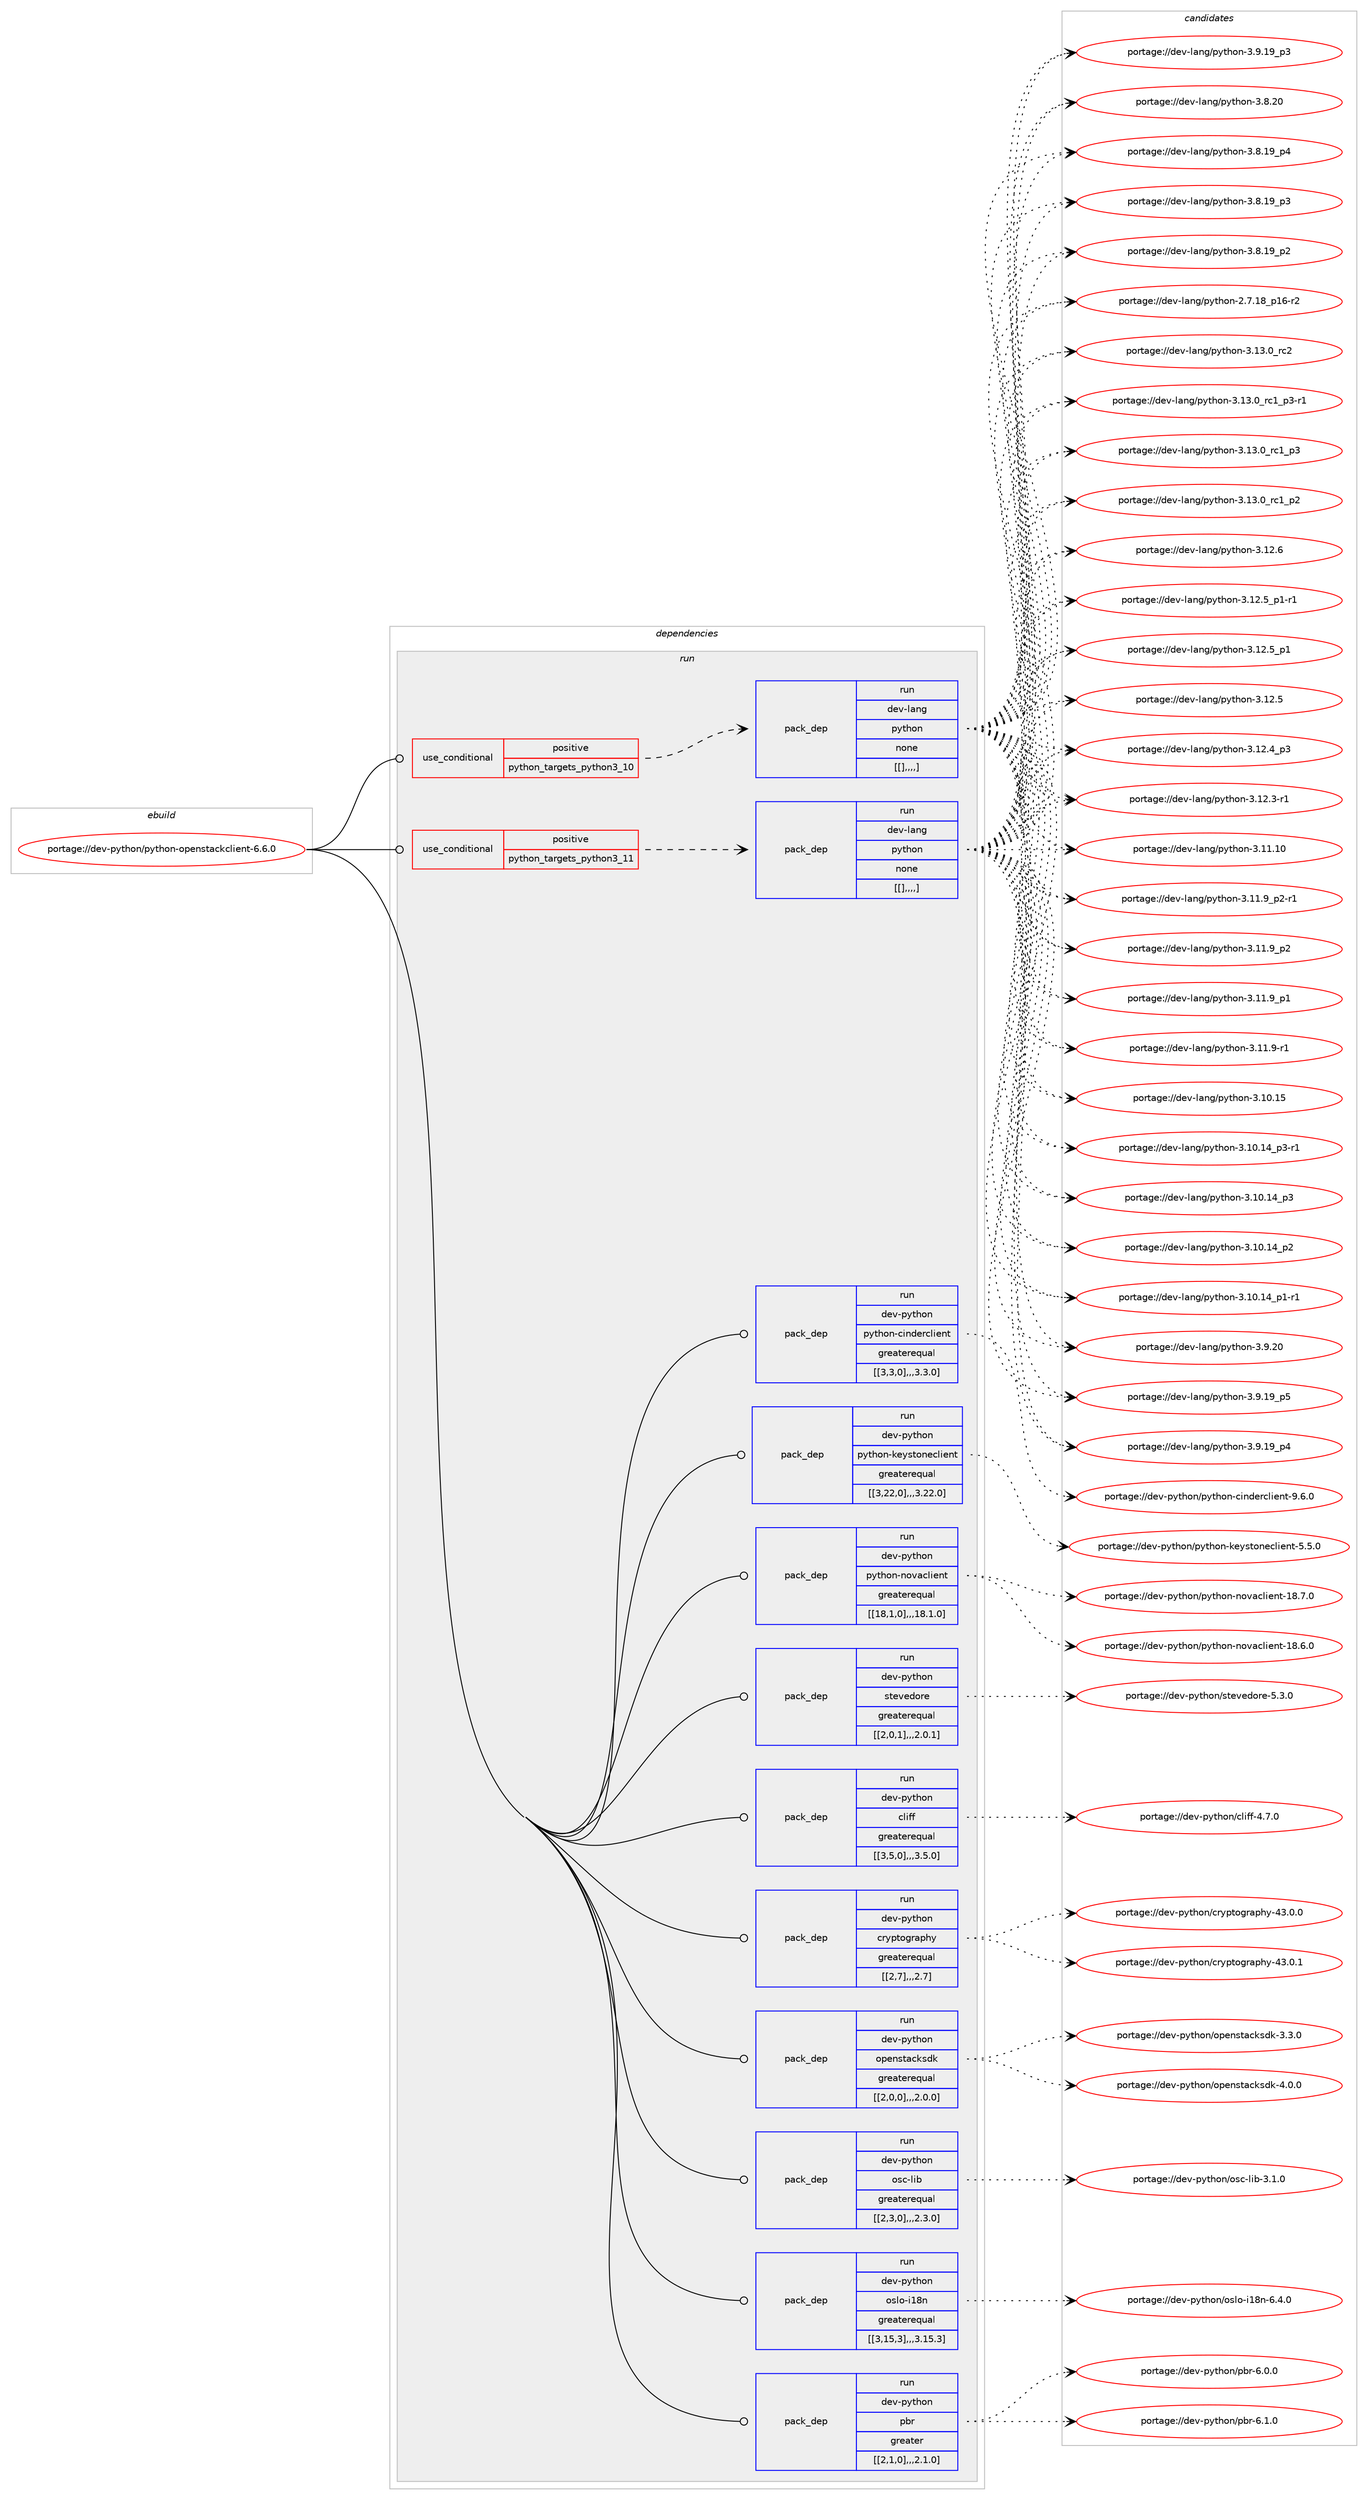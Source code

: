 digraph prolog {

# *************
# Graph options
# *************

newrank=true;
concentrate=true;
compound=true;
graph [rankdir=LR,fontname=Helvetica,fontsize=10,ranksep=1.5];#, ranksep=2.5, nodesep=0.2];
edge  [arrowhead=vee];
node  [fontname=Helvetica,fontsize=10];

# **********
# The ebuild
# **********

subgraph cluster_leftcol {
color=gray;
label=<<i>ebuild</i>>;
id [label="portage://dev-python/python-openstackclient-6.6.0", color=red, width=4, href="../dev-python/python-openstackclient-6.6.0.svg"];
}

# ****************
# The dependencies
# ****************

subgraph cluster_midcol {
color=gray;
label=<<i>dependencies</i>>;
subgraph cluster_compile {
fillcolor="#eeeeee";
style=filled;
label=<<i>compile</i>>;
}
subgraph cluster_compileandrun {
fillcolor="#eeeeee";
style=filled;
label=<<i>compile and run</i>>;
}
subgraph cluster_run {
fillcolor="#eeeeee";
style=filled;
label=<<i>run</i>>;
subgraph cond39273 {
dependency162137 [label=<<TABLE BORDER="0" CELLBORDER="1" CELLSPACING="0" CELLPADDING="4"><TR><TD ROWSPAN="3" CELLPADDING="10">use_conditional</TD></TR><TR><TD>positive</TD></TR><TR><TD>python_targets_python3_10</TD></TR></TABLE>>, shape=none, color=red];
subgraph pack121607 {
dependency162138 [label=<<TABLE BORDER="0" CELLBORDER="1" CELLSPACING="0" CELLPADDING="4" WIDTH="220"><TR><TD ROWSPAN="6" CELLPADDING="30">pack_dep</TD></TR><TR><TD WIDTH="110">run</TD></TR><TR><TD>dev-lang</TD></TR><TR><TD>python</TD></TR><TR><TD>none</TD></TR><TR><TD>[[],,,,]</TD></TR></TABLE>>, shape=none, color=blue];
}
dependency162137:e -> dependency162138:w [weight=20,style="dashed",arrowhead="vee"];
}
id:e -> dependency162137:w [weight=20,style="solid",arrowhead="odot"];
subgraph cond39274 {
dependency162139 [label=<<TABLE BORDER="0" CELLBORDER="1" CELLSPACING="0" CELLPADDING="4"><TR><TD ROWSPAN="3" CELLPADDING="10">use_conditional</TD></TR><TR><TD>positive</TD></TR><TR><TD>python_targets_python3_11</TD></TR></TABLE>>, shape=none, color=red];
subgraph pack121608 {
dependency162140 [label=<<TABLE BORDER="0" CELLBORDER="1" CELLSPACING="0" CELLPADDING="4" WIDTH="220"><TR><TD ROWSPAN="6" CELLPADDING="30">pack_dep</TD></TR><TR><TD WIDTH="110">run</TD></TR><TR><TD>dev-lang</TD></TR><TR><TD>python</TD></TR><TR><TD>none</TD></TR><TR><TD>[[],,,,]</TD></TR></TABLE>>, shape=none, color=blue];
}
dependency162139:e -> dependency162140:w [weight=20,style="dashed",arrowhead="vee"];
}
id:e -> dependency162139:w [weight=20,style="solid",arrowhead="odot"];
subgraph pack121609 {
dependency162141 [label=<<TABLE BORDER="0" CELLBORDER="1" CELLSPACING="0" CELLPADDING="4" WIDTH="220"><TR><TD ROWSPAN="6" CELLPADDING="30">pack_dep</TD></TR><TR><TD WIDTH="110">run</TD></TR><TR><TD>dev-python</TD></TR><TR><TD>cliff</TD></TR><TR><TD>greaterequal</TD></TR><TR><TD>[[3,5,0],,,3.5.0]</TD></TR></TABLE>>, shape=none, color=blue];
}
id:e -> dependency162141:w [weight=20,style="solid",arrowhead="odot"];
subgraph pack121610 {
dependency162142 [label=<<TABLE BORDER="0" CELLBORDER="1" CELLSPACING="0" CELLPADDING="4" WIDTH="220"><TR><TD ROWSPAN="6" CELLPADDING="30">pack_dep</TD></TR><TR><TD WIDTH="110">run</TD></TR><TR><TD>dev-python</TD></TR><TR><TD>cryptography</TD></TR><TR><TD>greaterequal</TD></TR><TR><TD>[[2,7],,,2.7]</TD></TR></TABLE>>, shape=none, color=blue];
}
id:e -> dependency162142:w [weight=20,style="solid",arrowhead="odot"];
subgraph pack121611 {
dependency162143 [label=<<TABLE BORDER="0" CELLBORDER="1" CELLSPACING="0" CELLPADDING="4" WIDTH="220"><TR><TD ROWSPAN="6" CELLPADDING="30">pack_dep</TD></TR><TR><TD WIDTH="110">run</TD></TR><TR><TD>dev-python</TD></TR><TR><TD>openstacksdk</TD></TR><TR><TD>greaterequal</TD></TR><TR><TD>[[2,0,0],,,2.0.0]</TD></TR></TABLE>>, shape=none, color=blue];
}
id:e -> dependency162143:w [weight=20,style="solid",arrowhead="odot"];
subgraph pack121612 {
dependency162144 [label=<<TABLE BORDER="0" CELLBORDER="1" CELLSPACING="0" CELLPADDING="4" WIDTH="220"><TR><TD ROWSPAN="6" CELLPADDING="30">pack_dep</TD></TR><TR><TD WIDTH="110">run</TD></TR><TR><TD>dev-python</TD></TR><TR><TD>osc-lib</TD></TR><TR><TD>greaterequal</TD></TR><TR><TD>[[2,3,0],,,2.3.0]</TD></TR></TABLE>>, shape=none, color=blue];
}
id:e -> dependency162144:w [weight=20,style="solid",arrowhead="odot"];
subgraph pack121613 {
dependency162145 [label=<<TABLE BORDER="0" CELLBORDER="1" CELLSPACING="0" CELLPADDING="4" WIDTH="220"><TR><TD ROWSPAN="6" CELLPADDING="30">pack_dep</TD></TR><TR><TD WIDTH="110">run</TD></TR><TR><TD>dev-python</TD></TR><TR><TD>oslo-i18n</TD></TR><TR><TD>greaterequal</TD></TR><TR><TD>[[3,15,3],,,3.15.3]</TD></TR></TABLE>>, shape=none, color=blue];
}
id:e -> dependency162145:w [weight=20,style="solid",arrowhead="odot"];
subgraph pack121614 {
dependency162146 [label=<<TABLE BORDER="0" CELLBORDER="1" CELLSPACING="0" CELLPADDING="4" WIDTH="220"><TR><TD ROWSPAN="6" CELLPADDING="30">pack_dep</TD></TR><TR><TD WIDTH="110">run</TD></TR><TR><TD>dev-python</TD></TR><TR><TD>pbr</TD></TR><TR><TD>greater</TD></TR><TR><TD>[[2,1,0],,,2.1.0]</TD></TR></TABLE>>, shape=none, color=blue];
}
id:e -> dependency162146:w [weight=20,style="solid",arrowhead="odot"];
subgraph pack121615 {
dependency162147 [label=<<TABLE BORDER="0" CELLBORDER="1" CELLSPACING="0" CELLPADDING="4" WIDTH="220"><TR><TD ROWSPAN="6" CELLPADDING="30">pack_dep</TD></TR><TR><TD WIDTH="110">run</TD></TR><TR><TD>dev-python</TD></TR><TR><TD>python-cinderclient</TD></TR><TR><TD>greaterequal</TD></TR><TR><TD>[[3,3,0],,,3.3.0]</TD></TR></TABLE>>, shape=none, color=blue];
}
id:e -> dependency162147:w [weight=20,style="solid",arrowhead="odot"];
subgraph pack121616 {
dependency162148 [label=<<TABLE BORDER="0" CELLBORDER="1" CELLSPACING="0" CELLPADDING="4" WIDTH="220"><TR><TD ROWSPAN="6" CELLPADDING="30">pack_dep</TD></TR><TR><TD WIDTH="110">run</TD></TR><TR><TD>dev-python</TD></TR><TR><TD>python-keystoneclient</TD></TR><TR><TD>greaterequal</TD></TR><TR><TD>[[3,22,0],,,3.22.0]</TD></TR></TABLE>>, shape=none, color=blue];
}
id:e -> dependency162148:w [weight=20,style="solid",arrowhead="odot"];
subgraph pack121617 {
dependency162149 [label=<<TABLE BORDER="0" CELLBORDER="1" CELLSPACING="0" CELLPADDING="4" WIDTH="220"><TR><TD ROWSPAN="6" CELLPADDING="30">pack_dep</TD></TR><TR><TD WIDTH="110">run</TD></TR><TR><TD>dev-python</TD></TR><TR><TD>python-novaclient</TD></TR><TR><TD>greaterequal</TD></TR><TR><TD>[[18,1,0],,,18.1.0]</TD></TR></TABLE>>, shape=none, color=blue];
}
id:e -> dependency162149:w [weight=20,style="solid",arrowhead="odot"];
subgraph pack121618 {
dependency162150 [label=<<TABLE BORDER="0" CELLBORDER="1" CELLSPACING="0" CELLPADDING="4" WIDTH="220"><TR><TD ROWSPAN="6" CELLPADDING="30">pack_dep</TD></TR><TR><TD WIDTH="110">run</TD></TR><TR><TD>dev-python</TD></TR><TR><TD>stevedore</TD></TR><TR><TD>greaterequal</TD></TR><TR><TD>[[2,0,1],,,2.0.1]</TD></TR></TABLE>>, shape=none, color=blue];
}
id:e -> dependency162150:w [weight=20,style="solid",arrowhead="odot"];
}
}

# **************
# The candidates
# **************

subgraph cluster_choices {
rank=same;
color=gray;
label=<<i>candidates</i>>;

subgraph choice121607 {
color=black;
nodesep=1;
choice10010111845108971101034711212111610411111045514649514648951149950 [label="portage://dev-lang/python-3.13.0_rc2", color=red, width=4,href="../dev-lang/python-3.13.0_rc2.svg"];
choice1001011184510897110103471121211161041111104551464951464895114994995112514511449 [label="portage://dev-lang/python-3.13.0_rc1_p3-r1", color=red, width=4,href="../dev-lang/python-3.13.0_rc1_p3-r1.svg"];
choice100101118451089711010347112121116104111110455146495146489511499499511251 [label="portage://dev-lang/python-3.13.0_rc1_p3", color=red, width=4,href="../dev-lang/python-3.13.0_rc1_p3.svg"];
choice100101118451089711010347112121116104111110455146495146489511499499511250 [label="portage://dev-lang/python-3.13.0_rc1_p2", color=red, width=4,href="../dev-lang/python-3.13.0_rc1_p2.svg"];
choice10010111845108971101034711212111610411111045514649504654 [label="portage://dev-lang/python-3.12.6", color=red, width=4,href="../dev-lang/python-3.12.6.svg"];
choice1001011184510897110103471121211161041111104551464950465395112494511449 [label="portage://dev-lang/python-3.12.5_p1-r1", color=red, width=4,href="../dev-lang/python-3.12.5_p1-r1.svg"];
choice100101118451089711010347112121116104111110455146495046539511249 [label="portage://dev-lang/python-3.12.5_p1", color=red, width=4,href="../dev-lang/python-3.12.5_p1.svg"];
choice10010111845108971101034711212111610411111045514649504653 [label="portage://dev-lang/python-3.12.5", color=red, width=4,href="../dev-lang/python-3.12.5.svg"];
choice100101118451089711010347112121116104111110455146495046529511251 [label="portage://dev-lang/python-3.12.4_p3", color=red, width=4,href="../dev-lang/python-3.12.4_p3.svg"];
choice100101118451089711010347112121116104111110455146495046514511449 [label="portage://dev-lang/python-3.12.3-r1", color=red, width=4,href="../dev-lang/python-3.12.3-r1.svg"];
choice1001011184510897110103471121211161041111104551464949464948 [label="portage://dev-lang/python-3.11.10", color=red, width=4,href="../dev-lang/python-3.11.10.svg"];
choice1001011184510897110103471121211161041111104551464949465795112504511449 [label="portage://dev-lang/python-3.11.9_p2-r1", color=red, width=4,href="../dev-lang/python-3.11.9_p2-r1.svg"];
choice100101118451089711010347112121116104111110455146494946579511250 [label="portage://dev-lang/python-3.11.9_p2", color=red, width=4,href="../dev-lang/python-3.11.9_p2.svg"];
choice100101118451089711010347112121116104111110455146494946579511249 [label="portage://dev-lang/python-3.11.9_p1", color=red, width=4,href="../dev-lang/python-3.11.9_p1.svg"];
choice100101118451089711010347112121116104111110455146494946574511449 [label="portage://dev-lang/python-3.11.9-r1", color=red, width=4,href="../dev-lang/python-3.11.9-r1.svg"];
choice1001011184510897110103471121211161041111104551464948464953 [label="portage://dev-lang/python-3.10.15", color=red, width=4,href="../dev-lang/python-3.10.15.svg"];
choice100101118451089711010347112121116104111110455146494846495295112514511449 [label="portage://dev-lang/python-3.10.14_p3-r1", color=red, width=4,href="../dev-lang/python-3.10.14_p3-r1.svg"];
choice10010111845108971101034711212111610411111045514649484649529511251 [label="portage://dev-lang/python-3.10.14_p3", color=red, width=4,href="../dev-lang/python-3.10.14_p3.svg"];
choice10010111845108971101034711212111610411111045514649484649529511250 [label="portage://dev-lang/python-3.10.14_p2", color=red, width=4,href="../dev-lang/python-3.10.14_p2.svg"];
choice100101118451089711010347112121116104111110455146494846495295112494511449 [label="portage://dev-lang/python-3.10.14_p1-r1", color=red, width=4,href="../dev-lang/python-3.10.14_p1-r1.svg"];
choice10010111845108971101034711212111610411111045514657465048 [label="portage://dev-lang/python-3.9.20", color=red, width=4,href="../dev-lang/python-3.9.20.svg"];
choice100101118451089711010347112121116104111110455146574649579511253 [label="portage://dev-lang/python-3.9.19_p5", color=red, width=4,href="../dev-lang/python-3.9.19_p5.svg"];
choice100101118451089711010347112121116104111110455146574649579511252 [label="portage://dev-lang/python-3.9.19_p4", color=red, width=4,href="../dev-lang/python-3.9.19_p4.svg"];
choice100101118451089711010347112121116104111110455146574649579511251 [label="portage://dev-lang/python-3.9.19_p3", color=red, width=4,href="../dev-lang/python-3.9.19_p3.svg"];
choice10010111845108971101034711212111610411111045514656465048 [label="portage://dev-lang/python-3.8.20", color=red, width=4,href="../dev-lang/python-3.8.20.svg"];
choice100101118451089711010347112121116104111110455146564649579511252 [label="portage://dev-lang/python-3.8.19_p4", color=red, width=4,href="../dev-lang/python-3.8.19_p4.svg"];
choice100101118451089711010347112121116104111110455146564649579511251 [label="portage://dev-lang/python-3.8.19_p3", color=red, width=4,href="../dev-lang/python-3.8.19_p3.svg"];
choice100101118451089711010347112121116104111110455146564649579511250 [label="portage://dev-lang/python-3.8.19_p2", color=red, width=4,href="../dev-lang/python-3.8.19_p2.svg"];
choice100101118451089711010347112121116104111110455046554649569511249544511450 [label="portage://dev-lang/python-2.7.18_p16-r2", color=red, width=4,href="../dev-lang/python-2.7.18_p16-r2.svg"];
dependency162138:e -> choice10010111845108971101034711212111610411111045514649514648951149950:w [style=dotted,weight="100"];
dependency162138:e -> choice1001011184510897110103471121211161041111104551464951464895114994995112514511449:w [style=dotted,weight="100"];
dependency162138:e -> choice100101118451089711010347112121116104111110455146495146489511499499511251:w [style=dotted,weight="100"];
dependency162138:e -> choice100101118451089711010347112121116104111110455146495146489511499499511250:w [style=dotted,weight="100"];
dependency162138:e -> choice10010111845108971101034711212111610411111045514649504654:w [style=dotted,weight="100"];
dependency162138:e -> choice1001011184510897110103471121211161041111104551464950465395112494511449:w [style=dotted,weight="100"];
dependency162138:e -> choice100101118451089711010347112121116104111110455146495046539511249:w [style=dotted,weight="100"];
dependency162138:e -> choice10010111845108971101034711212111610411111045514649504653:w [style=dotted,weight="100"];
dependency162138:e -> choice100101118451089711010347112121116104111110455146495046529511251:w [style=dotted,weight="100"];
dependency162138:e -> choice100101118451089711010347112121116104111110455146495046514511449:w [style=dotted,weight="100"];
dependency162138:e -> choice1001011184510897110103471121211161041111104551464949464948:w [style=dotted,weight="100"];
dependency162138:e -> choice1001011184510897110103471121211161041111104551464949465795112504511449:w [style=dotted,weight="100"];
dependency162138:e -> choice100101118451089711010347112121116104111110455146494946579511250:w [style=dotted,weight="100"];
dependency162138:e -> choice100101118451089711010347112121116104111110455146494946579511249:w [style=dotted,weight="100"];
dependency162138:e -> choice100101118451089711010347112121116104111110455146494946574511449:w [style=dotted,weight="100"];
dependency162138:e -> choice1001011184510897110103471121211161041111104551464948464953:w [style=dotted,weight="100"];
dependency162138:e -> choice100101118451089711010347112121116104111110455146494846495295112514511449:w [style=dotted,weight="100"];
dependency162138:e -> choice10010111845108971101034711212111610411111045514649484649529511251:w [style=dotted,weight="100"];
dependency162138:e -> choice10010111845108971101034711212111610411111045514649484649529511250:w [style=dotted,weight="100"];
dependency162138:e -> choice100101118451089711010347112121116104111110455146494846495295112494511449:w [style=dotted,weight="100"];
dependency162138:e -> choice10010111845108971101034711212111610411111045514657465048:w [style=dotted,weight="100"];
dependency162138:e -> choice100101118451089711010347112121116104111110455146574649579511253:w [style=dotted,weight="100"];
dependency162138:e -> choice100101118451089711010347112121116104111110455146574649579511252:w [style=dotted,weight="100"];
dependency162138:e -> choice100101118451089711010347112121116104111110455146574649579511251:w [style=dotted,weight="100"];
dependency162138:e -> choice10010111845108971101034711212111610411111045514656465048:w [style=dotted,weight="100"];
dependency162138:e -> choice100101118451089711010347112121116104111110455146564649579511252:w [style=dotted,weight="100"];
dependency162138:e -> choice100101118451089711010347112121116104111110455146564649579511251:w [style=dotted,weight="100"];
dependency162138:e -> choice100101118451089711010347112121116104111110455146564649579511250:w [style=dotted,weight="100"];
dependency162138:e -> choice100101118451089711010347112121116104111110455046554649569511249544511450:w [style=dotted,weight="100"];
}
subgraph choice121608 {
color=black;
nodesep=1;
choice10010111845108971101034711212111610411111045514649514648951149950 [label="portage://dev-lang/python-3.13.0_rc2", color=red, width=4,href="../dev-lang/python-3.13.0_rc2.svg"];
choice1001011184510897110103471121211161041111104551464951464895114994995112514511449 [label="portage://dev-lang/python-3.13.0_rc1_p3-r1", color=red, width=4,href="../dev-lang/python-3.13.0_rc1_p3-r1.svg"];
choice100101118451089711010347112121116104111110455146495146489511499499511251 [label="portage://dev-lang/python-3.13.0_rc1_p3", color=red, width=4,href="../dev-lang/python-3.13.0_rc1_p3.svg"];
choice100101118451089711010347112121116104111110455146495146489511499499511250 [label="portage://dev-lang/python-3.13.0_rc1_p2", color=red, width=4,href="../dev-lang/python-3.13.0_rc1_p2.svg"];
choice10010111845108971101034711212111610411111045514649504654 [label="portage://dev-lang/python-3.12.6", color=red, width=4,href="../dev-lang/python-3.12.6.svg"];
choice1001011184510897110103471121211161041111104551464950465395112494511449 [label="portage://dev-lang/python-3.12.5_p1-r1", color=red, width=4,href="../dev-lang/python-3.12.5_p1-r1.svg"];
choice100101118451089711010347112121116104111110455146495046539511249 [label="portage://dev-lang/python-3.12.5_p1", color=red, width=4,href="../dev-lang/python-3.12.5_p1.svg"];
choice10010111845108971101034711212111610411111045514649504653 [label="portage://dev-lang/python-3.12.5", color=red, width=4,href="../dev-lang/python-3.12.5.svg"];
choice100101118451089711010347112121116104111110455146495046529511251 [label="portage://dev-lang/python-3.12.4_p3", color=red, width=4,href="../dev-lang/python-3.12.4_p3.svg"];
choice100101118451089711010347112121116104111110455146495046514511449 [label="portage://dev-lang/python-3.12.3-r1", color=red, width=4,href="../dev-lang/python-3.12.3-r1.svg"];
choice1001011184510897110103471121211161041111104551464949464948 [label="portage://dev-lang/python-3.11.10", color=red, width=4,href="../dev-lang/python-3.11.10.svg"];
choice1001011184510897110103471121211161041111104551464949465795112504511449 [label="portage://dev-lang/python-3.11.9_p2-r1", color=red, width=4,href="../dev-lang/python-3.11.9_p2-r1.svg"];
choice100101118451089711010347112121116104111110455146494946579511250 [label="portage://dev-lang/python-3.11.9_p2", color=red, width=4,href="../dev-lang/python-3.11.9_p2.svg"];
choice100101118451089711010347112121116104111110455146494946579511249 [label="portage://dev-lang/python-3.11.9_p1", color=red, width=4,href="../dev-lang/python-3.11.9_p1.svg"];
choice100101118451089711010347112121116104111110455146494946574511449 [label="portage://dev-lang/python-3.11.9-r1", color=red, width=4,href="../dev-lang/python-3.11.9-r1.svg"];
choice1001011184510897110103471121211161041111104551464948464953 [label="portage://dev-lang/python-3.10.15", color=red, width=4,href="../dev-lang/python-3.10.15.svg"];
choice100101118451089711010347112121116104111110455146494846495295112514511449 [label="portage://dev-lang/python-3.10.14_p3-r1", color=red, width=4,href="../dev-lang/python-3.10.14_p3-r1.svg"];
choice10010111845108971101034711212111610411111045514649484649529511251 [label="portage://dev-lang/python-3.10.14_p3", color=red, width=4,href="../dev-lang/python-3.10.14_p3.svg"];
choice10010111845108971101034711212111610411111045514649484649529511250 [label="portage://dev-lang/python-3.10.14_p2", color=red, width=4,href="../dev-lang/python-3.10.14_p2.svg"];
choice100101118451089711010347112121116104111110455146494846495295112494511449 [label="portage://dev-lang/python-3.10.14_p1-r1", color=red, width=4,href="../dev-lang/python-3.10.14_p1-r1.svg"];
choice10010111845108971101034711212111610411111045514657465048 [label="portage://dev-lang/python-3.9.20", color=red, width=4,href="../dev-lang/python-3.9.20.svg"];
choice100101118451089711010347112121116104111110455146574649579511253 [label="portage://dev-lang/python-3.9.19_p5", color=red, width=4,href="../dev-lang/python-3.9.19_p5.svg"];
choice100101118451089711010347112121116104111110455146574649579511252 [label="portage://dev-lang/python-3.9.19_p4", color=red, width=4,href="../dev-lang/python-3.9.19_p4.svg"];
choice100101118451089711010347112121116104111110455146574649579511251 [label="portage://dev-lang/python-3.9.19_p3", color=red, width=4,href="../dev-lang/python-3.9.19_p3.svg"];
choice10010111845108971101034711212111610411111045514656465048 [label="portage://dev-lang/python-3.8.20", color=red, width=4,href="../dev-lang/python-3.8.20.svg"];
choice100101118451089711010347112121116104111110455146564649579511252 [label="portage://dev-lang/python-3.8.19_p4", color=red, width=4,href="../dev-lang/python-3.8.19_p4.svg"];
choice100101118451089711010347112121116104111110455146564649579511251 [label="portage://dev-lang/python-3.8.19_p3", color=red, width=4,href="../dev-lang/python-3.8.19_p3.svg"];
choice100101118451089711010347112121116104111110455146564649579511250 [label="portage://dev-lang/python-3.8.19_p2", color=red, width=4,href="../dev-lang/python-3.8.19_p2.svg"];
choice100101118451089711010347112121116104111110455046554649569511249544511450 [label="portage://dev-lang/python-2.7.18_p16-r2", color=red, width=4,href="../dev-lang/python-2.7.18_p16-r2.svg"];
dependency162140:e -> choice10010111845108971101034711212111610411111045514649514648951149950:w [style=dotted,weight="100"];
dependency162140:e -> choice1001011184510897110103471121211161041111104551464951464895114994995112514511449:w [style=dotted,weight="100"];
dependency162140:e -> choice100101118451089711010347112121116104111110455146495146489511499499511251:w [style=dotted,weight="100"];
dependency162140:e -> choice100101118451089711010347112121116104111110455146495146489511499499511250:w [style=dotted,weight="100"];
dependency162140:e -> choice10010111845108971101034711212111610411111045514649504654:w [style=dotted,weight="100"];
dependency162140:e -> choice1001011184510897110103471121211161041111104551464950465395112494511449:w [style=dotted,weight="100"];
dependency162140:e -> choice100101118451089711010347112121116104111110455146495046539511249:w [style=dotted,weight="100"];
dependency162140:e -> choice10010111845108971101034711212111610411111045514649504653:w [style=dotted,weight="100"];
dependency162140:e -> choice100101118451089711010347112121116104111110455146495046529511251:w [style=dotted,weight="100"];
dependency162140:e -> choice100101118451089711010347112121116104111110455146495046514511449:w [style=dotted,weight="100"];
dependency162140:e -> choice1001011184510897110103471121211161041111104551464949464948:w [style=dotted,weight="100"];
dependency162140:e -> choice1001011184510897110103471121211161041111104551464949465795112504511449:w [style=dotted,weight="100"];
dependency162140:e -> choice100101118451089711010347112121116104111110455146494946579511250:w [style=dotted,weight="100"];
dependency162140:e -> choice100101118451089711010347112121116104111110455146494946579511249:w [style=dotted,weight="100"];
dependency162140:e -> choice100101118451089711010347112121116104111110455146494946574511449:w [style=dotted,weight="100"];
dependency162140:e -> choice1001011184510897110103471121211161041111104551464948464953:w [style=dotted,weight="100"];
dependency162140:e -> choice100101118451089711010347112121116104111110455146494846495295112514511449:w [style=dotted,weight="100"];
dependency162140:e -> choice10010111845108971101034711212111610411111045514649484649529511251:w [style=dotted,weight="100"];
dependency162140:e -> choice10010111845108971101034711212111610411111045514649484649529511250:w [style=dotted,weight="100"];
dependency162140:e -> choice100101118451089711010347112121116104111110455146494846495295112494511449:w [style=dotted,weight="100"];
dependency162140:e -> choice10010111845108971101034711212111610411111045514657465048:w [style=dotted,weight="100"];
dependency162140:e -> choice100101118451089711010347112121116104111110455146574649579511253:w [style=dotted,weight="100"];
dependency162140:e -> choice100101118451089711010347112121116104111110455146574649579511252:w [style=dotted,weight="100"];
dependency162140:e -> choice100101118451089711010347112121116104111110455146574649579511251:w [style=dotted,weight="100"];
dependency162140:e -> choice10010111845108971101034711212111610411111045514656465048:w [style=dotted,weight="100"];
dependency162140:e -> choice100101118451089711010347112121116104111110455146564649579511252:w [style=dotted,weight="100"];
dependency162140:e -> choice100101118451089711010347112121116104111110455146564649579511251:w [style=dotted,weight="100"];
dependency162140:e -> choice100101118451089711010347112121116104111110455146564649579511250:w [style=dotted,weight="100"];
dependency162140:e -> choice100101118451089711010347112121116104111110455046554649569511249544511450:w [style=dotted,weight="100"];
}
subgraph choice121609 {
color=black;
nodesep=1;
choice100101118451121211161041111104799108105102102455246554648 [label="portage://dev-python/cliff-4.7.0", color=red, width=4,href="../dev-python/cliff-4.7.0.svg"];
dependency162141:e -> choice100101118451121211161041111104799108105102102455246554648:w [style=dotted,weight="100"];
}
subgraph choice121610 {
color=black;
nodesep=1;
choice1001011184511212111610411111047991141211121161111031149711210412145525146484649 [label="portage://dev-python/cryptography-43.0.1", color=red, width=4,href="../dev-python/cryptography-43.0.1.svg"];
choice1001011184511212111610411111047991141211121161111031149711210412145525146484648 [label="portage://dev-python/cryptography-43.0.0", color=red, width=4,href="../dev-python/cryptography-43.0.0.svg"];
dependency162142:e -> choice1001011184511212111610411111047991141211121161111031149711210412145525146484649:w [style=dotted,weight="100"];
dependency162142:e -> choice1001011184511212111610411111047991141211121161111031149711210412145525146484648:w [style=dotted,weight="100"];
}
subgraph choice121611 {
color=black;
nodesep=1;
choice10010111845112121116104111110471111121011101151169799107115100107455246484648 [label="portage://dev-python/openstacksdk-4.0.0", color=red, width=4,href="../dev-python/openstacksdk-4.0.0.svg"];
choice10010111845112121116104111110471111121011101151169799107115100107455146514648 [label="portage://dev-python/openstacksdk-3.3.0", color=red, width=4,href="../dev-python/openstacksdk-3.3.0.svg"];
dependency162143:e -> choice10010111845112121116104111110471111121011101151169799107115100107455246484648:w [style=dotted,weight="100"];
dependency162143:e -> choice10010111845112121116104111110471111121011101151169799107115100107455146514648:w [style=dotted,weight="100"];
}
subgraph choice121612 {
color=black;
nodesep=1;
choice1001011184511212111610411111047111115994510810598455146494648 [label="portage://dev-python/osc-lib-3.1.0", color=red, width=4,href="../dev-python/osc-lib-3.1.0.svg"];
dependency162144:e -> choice1001011184511212111610411111047111115994510810598455146494648:w [style=dotted,weight="100"];
}
subgraph choice121613 {
color=black;
nodesep=1;
choice1001011184511212111610411111047111115108111451054956110455446524648 [label="portage://dev-python/oslo-i18n-6.4.0", color=red, width=4,href="../dev-python/oslo-i18n-6.4.0.svg"];
dependency162145:e -> choice1001011184511212111610411111047111115108111451054956110455446524648:w [style=dotted,weight="100"];
}
subgraph choice121614 {
color=black;
nodesep=1;
choice100101118451121211161041111104711298114455446494648 [label="portage://dev-python/pbr-6.1.0", color=red, width=4,href="../dev-python/pbr-6.1.0.svg"];
choice100101118451121211161041111104711298114455446484648 [label="portage://dev-python/pbr-6.0.0", color=red, width=4,href="../dev-python/pbr-6.0.0.svg"];
dependency162146:e -> choice100101118451121211161041111104711298114455446494648:w [style=dotted,weight="100"];
dependency162146:e -> choice100101118451121211161041111104711298114455446484648:w [style=dotted,weight="100"];
}
subgraph choice121615 {
color=black;
nodesep=1;
choice1001011184511212111610411111047112121116104111110459910511010010111499108105101110116455746544648 [label="portage://dev-python/python-cinderclient-9.6.0", color=red, width=4,href="../dev-python/python-cinderclient-9.6.0.svg"];
dependency162147:e -> choice1001011184511212111610411111047112121116104111110459910511010010111499108105101110116455746544648:w [style=dotted,weight="100"];
}
subgraph choice121616 {
color=black;
nodesep=1;
choice10010111845112121116104111110471121211161041111104510710112111511611111010199108105101110116455346534648 [label="portage://dev-python/python-keystoneclient-5.5.0", color=red, width=4,href="../dev-python/python-keystoneclient-5.5.0.svg"];
dependency162148:e -> choice10010111845112121116104111110471121211161041111104510710112111511611111010199108105101110116455346534648:w [style=dotted,weight="100"];
}
subgraph choice121617 {
color=black;
nodesep=1;
choice100101118451121211161041111104711212111610411111045110111118979910810510111011645495646554648 [label="portage://dev-python/python-novaclient-18.7.0", color=red, width=4,href="../dev-python/python-novaclient-18.7.0.svg"];
choice100101118451121211161041111104711212111610411111045110111118979910810510111011645495646544648 [label="portage://dev-python/python-novaclient-18.6.0", color=red, width=4,href="../dev-python/python-novaclient-18.6.0.svg"];
dependency162149:e -> choice100101118451121211161041111104711212111610411111045110111118979910810510111011645495646554648:w [style=dotted,weight="100"];
dependency162149:e -> choice100101118451121211161041111104711212111610411111045110111118979910810510111011645495646544648:w [style=dotted,weight="100"];
}
subgraph choice121618 {
color=black;
nodesep=1;
choice1001011184511212111610411111047115116101118101100111114101455346514648 [label="portage://dev-python/stevedore-5.3.0", color=red, width=4,href="../dev-python/stevedore-5.3.0.svg"];
dependency162150:e -> choice1001011184511212111610411111047115116101118101100111114101455346514648:w [style=dotted,weight="100"];
}
}

}
